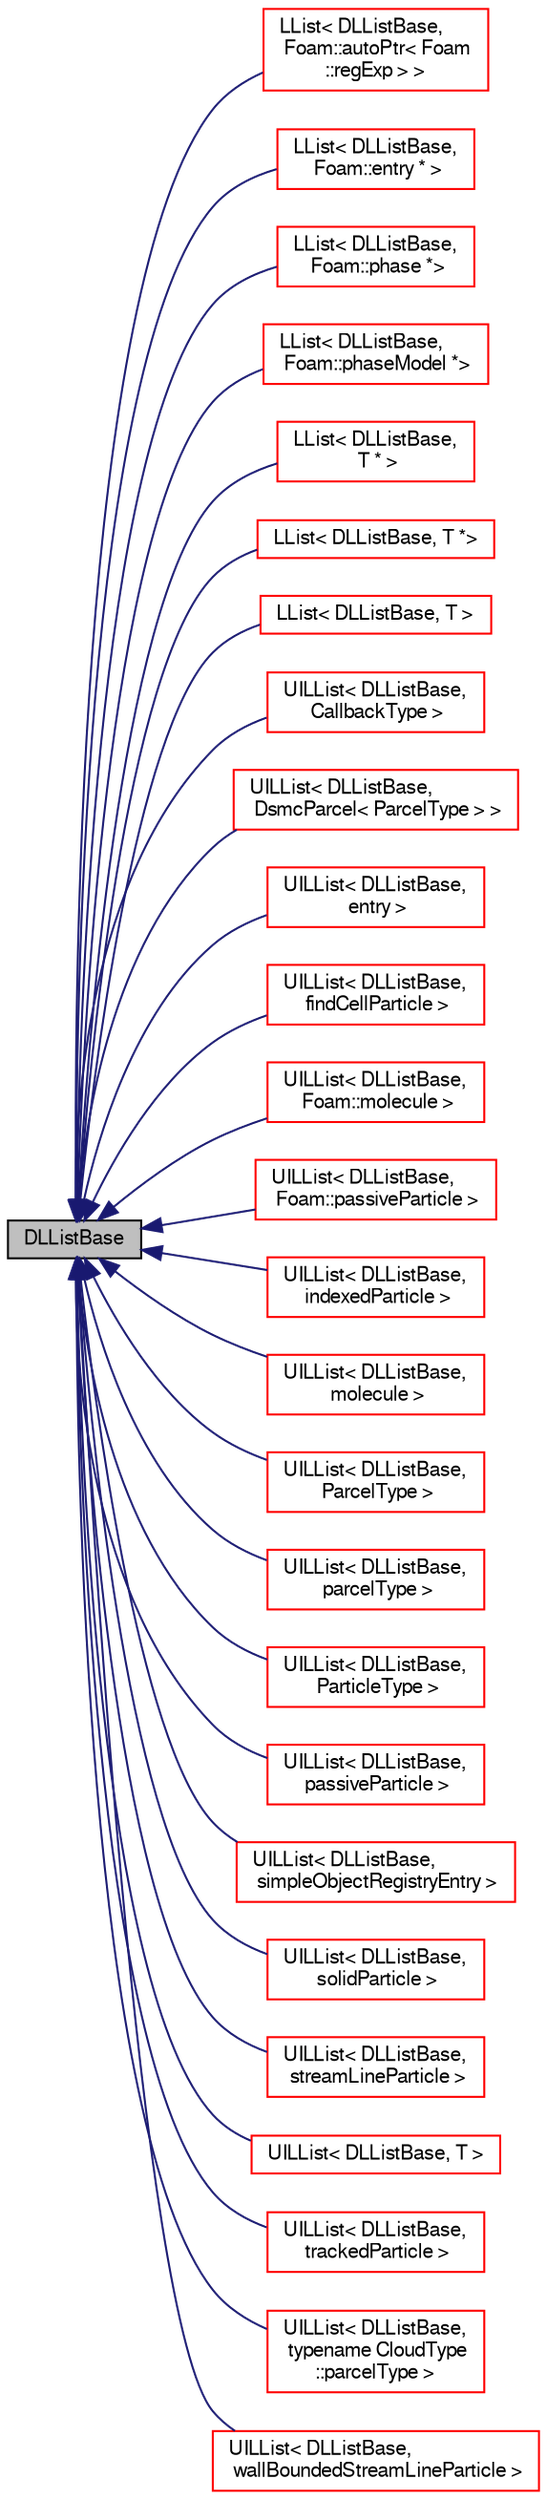 digraph "DLListBase"
{
  bgcolor="transparent";
  edge [fontname="FreeSans",fontsize="10",labelfontname="FreeSans",labelfontsize="10"];
  node [fontname="FreeSans",fontsize="10",shape=record];
  rankdir="LR";
  Node0 [label="DLListBase",height=0.2,width=0.4,color="black", fillcolor="grey75", style="filled", fontcolor="black"];
  Node0 -> Node1 [dir="back",color="midnightblue",fontsize="10",style="solid",fontname="FreeSans"];
  Node1 [label="LList\< DLListBase,\l Foam::autoPtr\< Foam\l::regExp \> \>",height=0.2,width=0.4,color="red",URL="$a25762.html"];
  Node0 -> Node3 [dir="back",color="midnightblue",fontsize="10",style="solid",fontname="FreeSans"];
  Node3 [label="LList\< DLListBase,\l Foam::entry * \>",height=0.2,width=0.4,color="red",URL="$a25762.html"];
  Node0 -> Node5 [dir="back",color="midnightblue",fontsize="10",style="solid",fontname="FreeSans"];
  Node5 [label="LList\< DLListBase,\l Foam::phase *\>",height=0.2,width=0.4,color="red",URL="$a25762.html"];
  Node0 -> Node10 [dir="back",color="midnightblue",fontsize="10",style="solid",fontname="FreeSans"];
  Node10 [label="LList\< DLListBase,\l Foam::phaseModel *\>",height=0.2,width=0.4,color="red",URL="$a25762.html"];
  Node0 -> Node15 [dir="back",color="midnightblue",fontsize="10",style="solid",fontname="FreeSans"];
  Node15 [label="LList\< DLListBase,\l T * \>",height=0.2,width=0.4,color="red",URL="$a25762.html"];
  Node0 -> Node19 [dir="back",color="midnightblue",fontsize="10",style="solid",fontname="FreeSans"];
  Node19 [label="LList\< DLListBase, T *\>",height=0.2,width=0.4,color="red",URL="$a25762.html"];
  Node0 -> Node24 [dir="back",color="midnightblue",fontsize="10",style="solid",fontname="FreeSans"];
  Node24 [label="LList\< DLListBase, T \>",height=0.2,width=0.4,color="red",URL="$a25762.html"];
  Node0 -> Node26 [dir="back",color="midnightblue",fontsize="10",style="solid",fontname="FreeSans"];
  Node26 [label="UILList\< DLListBase,\l CallbackType \>",height=0.2,width=0.4,color="red",URL="$a25790.html"];
  Node0 -> Node29 [dir="back",color="midnightblue",fontsize="10",style="solid",fontname="FreeSans"];
  Node29 [label="UILList\< DLListBase,\l DsmcParcel\< ParcelType \> \>",height=0.2,width=0.4,color="red",URL="$a25790.html"];
  Node0 -> Node34 [dir="back",color="midnightblue",fontsize="10",style="solid",fontname="FreeSans"];
  Node34 [label="UILList\< DLListBase,\l entry \>",height=0.2,width=0.4,color="red",URL="$a25790.html"];
  Node0 -> Node206 [dir="back",color="midnightblue",fontsize="10",style="solid",fontname="FreeSans"];
  Node206 [label="UILList\< DLListBase,\l findCellParticle \>",height=0.2,width=0.4,color="red",URL="$a25790.html"];
  Node0 -> Node210 [dir="back",color="midnightblue",fontsize="10",style="solid",fontname="FreeSans"];
  Node210 [label="UILList\< DLListBase,\l Foam::molecule \>",height=0.2,width=0.4,color="red",URL="$a25790.html"];
  Node0 -> Node214 [dir="back",color="midnightblue",fontsize="10",style="solid",fontname="FreeSans"];
  Node214 [label="UILList\< DLListBase,\l Foam::passiveParticle \>",height=0.2,width=0.4,color="red",URL="$a25790.html"];
  Node0 -> Node218 [dir="back",color="midnightblue",fontsize="10",style="solid",fontname="FreeSans"];
  Node218 [label="UILList\< DLListBase,\l indexedParticle \>",height=0.2,width=0.4,color="red",URL="$a25790.html"];
  Node0 -> Node223 [dir="back",color="midnightblue",fontsize="10",style="solid",fontname="FreeSans"];
  Node223 [label="UILList\< DLListBase,\l molecule \>",height=0.2,width=0.4,color="red",URL="$a25790.html"];
  Node0 -> Node228 [dir="back",color="midnightblue",fontsize="10",style="solid",fontname="FreeSans"];
  Node228 [label="UILList\< DLListBase,\l ParcelType \>",height=0.2,width=0.4,color="red",URL="$a25790.html"];
  Node0 -> Node247 [dir="back",color="midnightblue",fontsize="10",style="solid",fontname="FreeSans"];
  Node247 [label="UILList\< DLListBase,\l parcelType \>",height=0.2,width=0.4,color="red",URL="$a25790.html"];
  Node0 -> Node251 [dir="back",color="midnightblue",fontsize="10",style="solid",fontname="FreeSans"];
  Node251 [label="UILList\< DLListBase,\l ParticleType \>",height=0.2,width=0.4,color="red",URL="$a25790.html"];
  Node0 -> Node265 [dir="back",color="midnightblue",fontsize="10",style="solid",fontname="FreeSans"];
  Node265 [label="UILList\< DLListBase,\l passiveParticle \>",height=0.2,width=0.4,color="red",URL="$a25790.html"];
  Node0 -> Node268 [dir="back",color="midnightblue",fontsize="10",style="solid",fontname="FreeSans"];
  Node268 [label="UILList\< DLListBase,\l simpleObjectRegistryEntry \>",height=0.2,width=0.4,color="red",URL="$a25790.html"];
  Node0 -> Node274 [dir="back",color="midnightblue",fontsize="10",style="solid",fontname="FreeSans"];
  Node274 [label="UILList\< DLListBase,\l solidParticle \>",height=0.2,width=0.4,color="red",URL="$a25790.html"];
  Node0 -> Node277 [dir="back",color="midnightblue",fontsize="10",style="solid",fontname="FreeSans"];
  Node277 [label="UILList\< DLListBase,\l streamLineParticle \>",height=0.2,width=0.4,color="red",URL="$a25790.html"];
  Node0 -> Node280 [dir="back",color="midnightblue",fontsize="10",style="solid",fontname="FreeSans"];
  Node280 [label="UILList\< DLListBase, T \>",height=0.2,width=0.4,color="red",URL="$a25790.html"];
  Node0 -> Node291 [dir="back",color="midnightblue",fontsize="10",style="solid",fontname="FreeSans"];
  Node291 [label="UILList\< DLListBase,\l trackedParticle \>",height=0.2,width=0.4,color="red",URL="$a25790.html"];
  Node0 -> Node293 [dir="back",color="midnightblue",fontsize="10",style="solid",fontname="FreeSans"];
  Node293 [label="UILList\< DLListBase,\l typename CloudType\l::parcelType \>",height=0.2,width=0.4,color="red",URL="$a25790.html"];
  Node0 -> Node295 [dir="back",color="midnightblue",fontsize="10",style="solid",fontname="FreeSans"];
  Node295 [label="UILList\< DLListBase,\l wallBoundedStreamLineParticle \>",height=0.2,width=0.4,color="red",URL="$a25790.html"];
}
